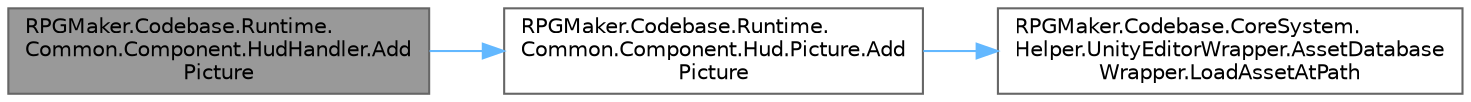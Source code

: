 digraph "RPGMaker.Codebase.Runtime.Common.Component.HudHandler.AddPicture"
{
 // LATEX_PDF_SIZE
  bgcolor="transparent";
  edge [fontname=Helvetica,fontsize=10,labelfontname=Helvetica,labelfontsize=10];
  node [fontname=Helvetica,fontsize=10,shape=box,height=0.2,width=0.4];
  rankdir="LR";
  Node1 [id="Node000001",label="RPGMaker.Codebase.Runtime.\lCommon.Component.HudHandler.Add\lPicture",height=0.2,width=0.4,color="gray40", fillcolor="grey60", style="filled", fontcolor="black",tooltip="😁 画像追加"];
  Node1 -> Node2 [id="edge1_Node000001_Node000002",color="steelblue1",style="solid",tooltip=" "];
  Node2 [id="Node000002",label="RPGMaker.Codebase.Runtime.\lCommon.Component.Hud.Picture.Add\lPicture",height=0.2,width=0.4,color="grey40", fillcolor="white", style="filled",URL="$d6/dbe/class_r_p_g_maker_1_1_codebase_1_1_runtime_1_1_common_1_1_component_1_1_hud_1_1_picture.html#aed00e81c540c5145c6f89b46c9c599a8",tooltip="😁 画像追加"];
  Node2 -> Node3 [id="edge2_Node000002_Node000003",color="steelblue1",style="solid",tooltip=" "];
  Node3 [id="Node000003",label="RPGMaker.Codebase.CoreSystem.\lHelper.UnityEditorWrapper.AssetDatabase\lWrapper.LoadAssetAtPath",height=0.2,width=0.4,color="grey40", fillcolor="white", style="filled",URL="$d9/d20/class_r_p_g_maker_1_1_codebase_1_1_core_system_1_1_helper_1_1_unity_editor_wrapper_1_1_asset_database_wrapper.html#a471f932b0479bad28c9fd1b02f1d5d7a",tooltip="😁 パスで資産読込"];
}
